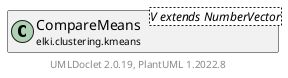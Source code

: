 @startuml
    remove .*\.(Instance|Par|Parameterizer|Factory)$
    set namespaceSeparator none
    hide empty fields
    hide empty methods

    class "<size:14>CompareMeans.Instance\n<size:10>elki.clustering.kmeans" as elki.clustering.kmeans.CompareMeans.Instance [[CompareMeans.Instance.html]] {
        ~cdist: double[]
        +Instance(Relation<? extends NumberVector>, NumberVectorDistance<?>, double[])
        #iterate(int): int
        #recomputeSeperation(double[], double[]): void
        #assignToNearestCluster(): int
        #getLogger(): Logging
    }

    abstract class "<size:14>AbstractKMeans.Instance\n<size:10>elki.clustering.kmeans" as elki.clustering.kmeans.AbstractKMeans.Instance [[AbstractKMeans.Instance.html]] {
        {abstract} #iterate(int): int
        {abstract} #getLogger(): Logging
    }
    class "<size:14>CompareMeans\n<size:10>elki.clustering.kmeans" as elki.clustering.kmeans.CompareMeans<V extends NumberVector> [[CompareMeans.html]]

    elki.clustering.kmeans.AbstractKMeans.Instance <|-- elki.clustering.kmeans.CompareMeans.Instance
    elki.clustering.kmeans.CompareMeans +-- elki.clustering.kmeans.CompareMeans.Instance

    center footer UMLDoclet 2.0.19, PlantUML 1.2022.8
@enduml
